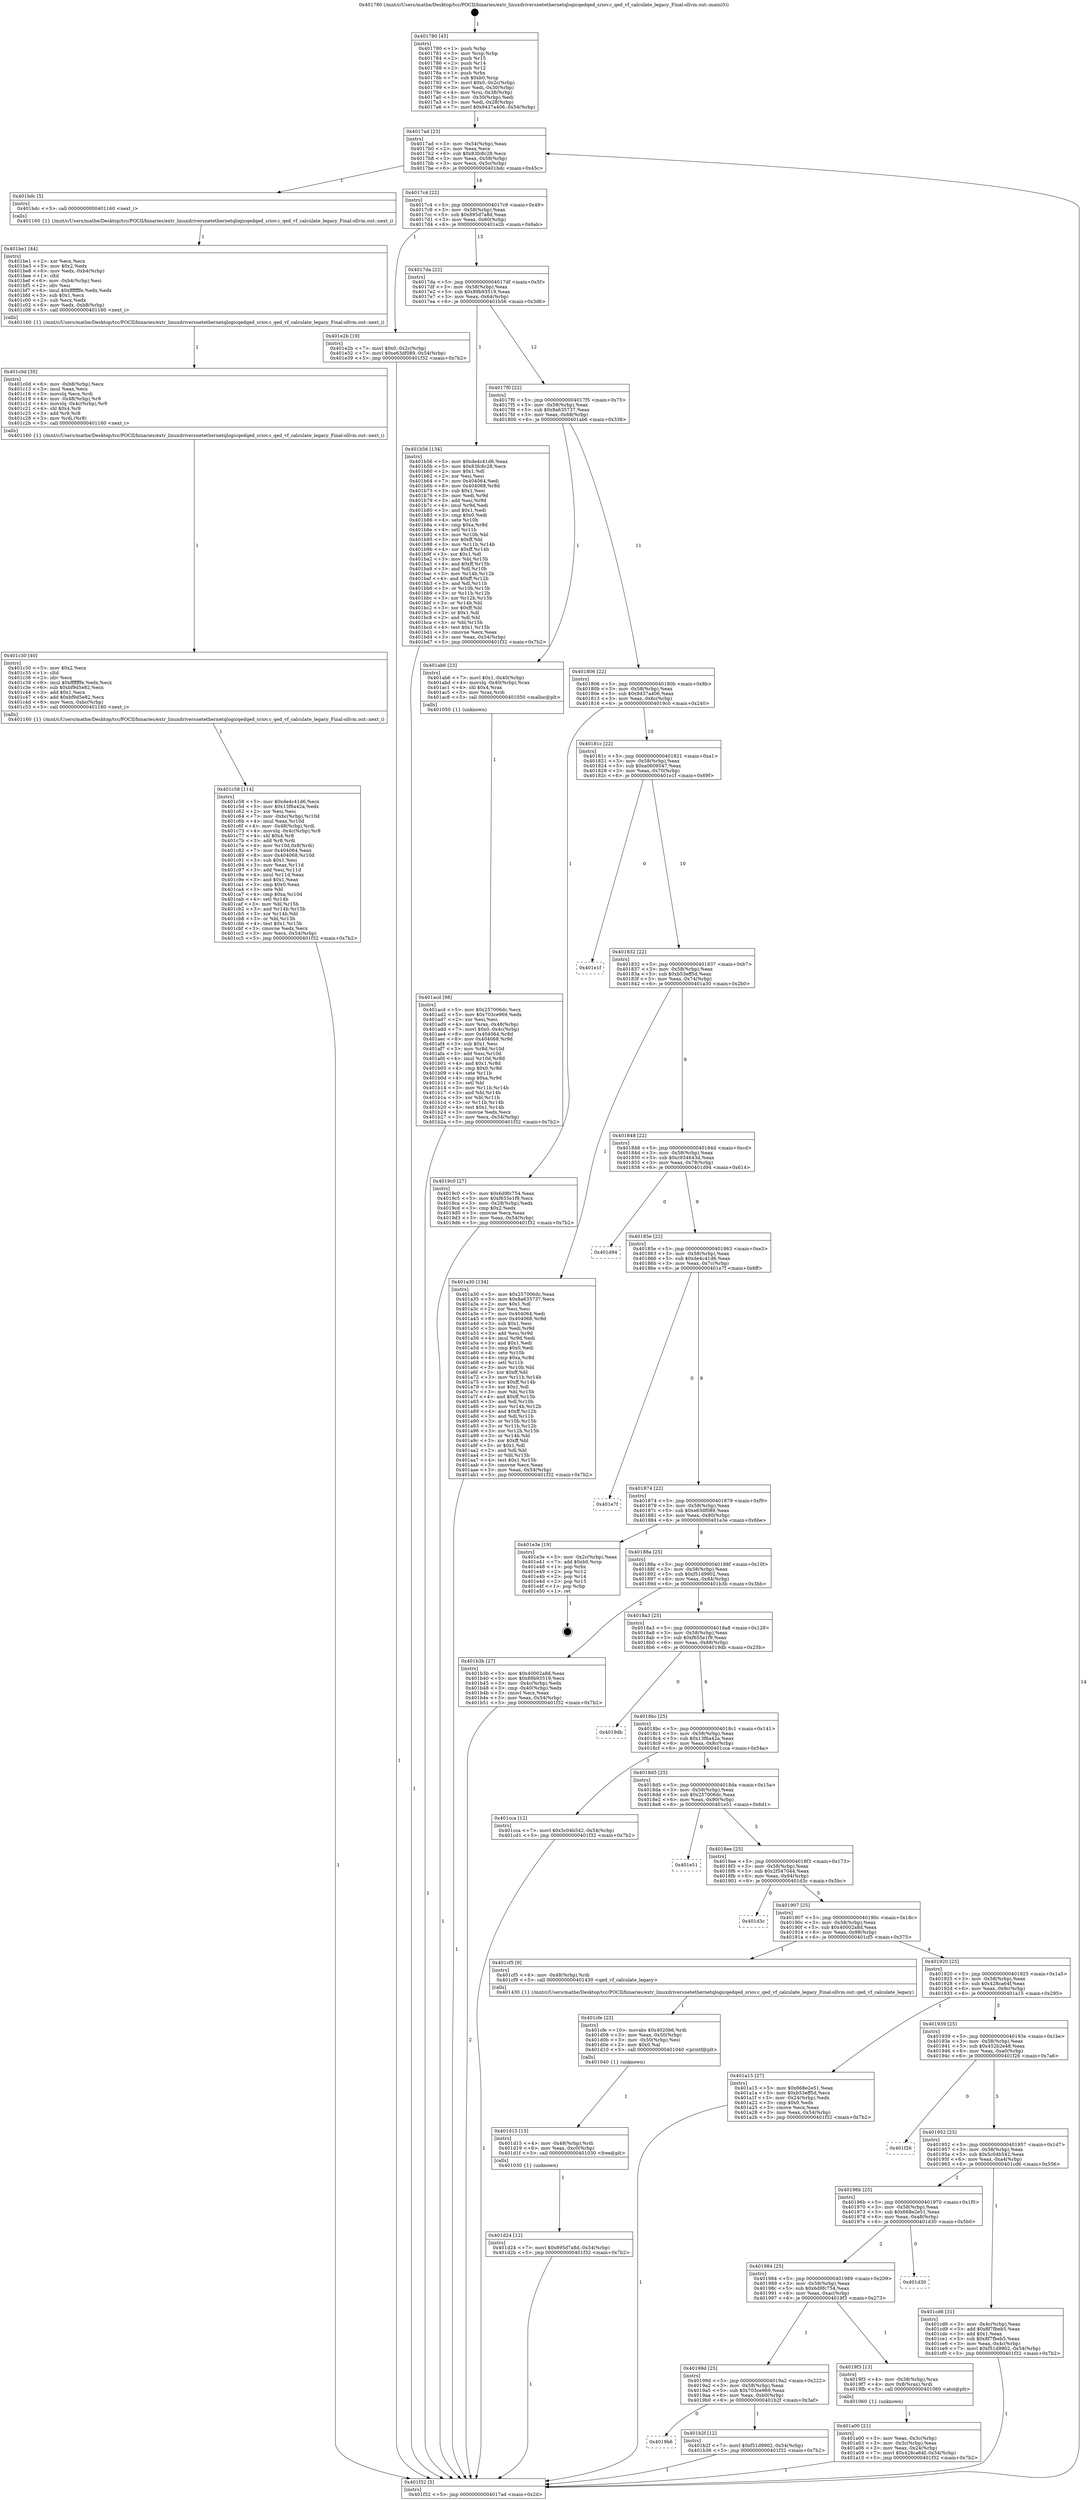 digraph "0x401780" {
  label = "0x401780 (/mnt/c/Users/mathe/Desktop/tcc/POCII/binaries/extr_linuxdriversnetethernetqlogicqedqed_sriov.c_qed_vf_calculate_legacy_Final-ollvm.out::main(0))"
  labelloc = "t"
  node[shape=record]

  Entry [label="",width=0.3,height=0.3,shape=circle,fillcolor=black,style=filled]
  "0x4017ad" [label="{
     0x4017ad [23]\l
     | [instrs]\l
     &nbsp;&nbsp;0x4017ad \<+3\>: mov -0x54(%rbp),%eax\l
     &nbsp;&nbsp;0x4017b0 \<+2\>: mov %eax,%ecx\l
     &nbsp;&nbsp;0x4017b2 \<+6\>: sub $0x83fc8c28,%ecx\l
     &nbsp;&nbsp;0x4017b8 \<+3\>: mov %eax,-0x58(%rbp)\l
     &nbsp;&nbsp;0x4017bb \<+3\>: mov %ecx,-0x5c(%rbp)\l
     &nbsp;&nbsp;0x4017be \<+6\>: je 0000000000401bdc \<main+0x45c\>\l
  }"]
  "0x401bdc" [label="{
     0x401bdc [5]\l
     | [instrs]\l
     &nbsp;&nbsp;0x401bdc \<+5\>: call 0000000000401160 \<next_i\>\l
     | [calls]\l
     &nbsp;&nbsp;0x401160 \{1\} (/mnt/c/Users/mathe/Desktop/tcc/POCII/binaries/extr_linuxdriversnetethernetqlogicqedqed_sriov.c_qed_vf_calculate_legacy_Final-ollvm.out::next_i)\l
  }"]
  "0x4017c4" [label="{
     0x4017c4 [22]\l
     | [instrs]\l
     &nbsp;&nbsp;0x4017c4 \<+5\>: jmp 00000000004017c9 \<main+0x49\>\l
     &nbsp;&nbsp;0x4017c9 \<+3\>: mov -0x58(%rbp),%eax\l
     &nbsp;&nbsp;0x4017cc \<+5\>: sub $0x895d7a8d,%eax\l
     &nbsp;&nbsp;0x4017d1 \<+3\>: mov %eax,-0x60(%rbp)\l
     &nbsp;&nbsp;0x4017d4 \<+6\>: je 0000000000401e2b \<main+0x6ab\>\l
  }"]
  Exit [label="",width=0.3,height=0.3,shape=circle,fillcolor=black,style=filled,peripheries=2]
  "0x401e2b" [label="{
     0x401e2b [19]\l
     | [instrs]\l
     &nbsp;&nbsp;0x401e2b \<+7\>: movl $0x0,-0x2c(%rbp)\l
     &nbsp;&nbsp;0x401e32 \<+7\>: movl $0xe63df089,-0x54(%rbp)\l
     &nbsp;&nbsp;0x401e39 \<+5\>: jmp 0000000000401f32 \<main+0x7b2\>\l
  }"]
  "0x4017da" [label="{
     0x4017da [22]\l
     | [instrs]\l
     &nbsp;&nbsp;0x4017da \<+5\>: jmp 00000000004017df \<main+0x5f\>\l
     &nbsp;&nbsp;0x4017df \<+3\>: mov -0x58(%rbp),%eax\l
     &nbsp;&nbsp;0x4017e2 \<+5\>: sub $0x89b93519,%eax\l
     &nbsp;&nbsp;0x4017e7 \<+3\>: mov %eax,-0x64(%rbp)\l
     &nbsp;&nbsp;0x4017ea \<+6\>: je 0000000000401b56 \<main+0x3d6\>\l
  }"]
  "0x401d24" [label="{
     0x401d24 [12]\l
     | [instrs]\l
     &nbsp;&nbsp;0x401d24 \<+7\>: movl $0x895d7a8d,-0x54(%rbp)\l
     &nbsp;&nbsp;0x401d2b \<+5\>: jmp 0000000000401f32 \<main+0x7b2\>\l
  }"]
  "0x401b56" [label="{
     0x401b56 [134]\l
     | [instrs]\l
     &nbsp;&nbsp;0x401b56 \<+5\>: mov $0xde4c41d6,%eax\l
     &nbsp;&nbsp;0x401b5b \<+5\>: mov $0x83fc8c28,%ecx\l
     &nbsp;&nbsp;0x401b60 \<+2\>: mov $0x1,%dl\l
     &nbsp;&nbsp;0x401b62 \<+2\>: xor %esi,%esi\l
     &nbsp;&nbsp;0x401b64 \<+7\>: mov 0x404064,%edi\l
     &nbsp;&nbsp;0x401b6b \<+8\>: mov 0x404068,%r8d\l
     &nbsp;&nbsp;0x401b73 \<+3\>: sub $0x1,%esi\l
     &nbsp;&nbsp;0x401b76 \<+3\>: mov %edi,%r9d\l
     &nbsp;&nbsp;0x401b79 \<+3\>: add %esi,%r9d\l
     &nbsp;&nbsp;0x401b7c \<+4\>: imul %r9d,%edi\l
     &nbsp;&nbsp;0x401b80 \<+3\>: and $0x1,%edi\l
     &nbsp;&nbsp;0x401b83 \<+3\>: cmp $0x0,%edi\l
     &nbsp;&nbsp;0x401b86 \<+4\>: sete %r10b\l
     &nbsp;&nbsp;0x401b8a \<+4\>: cmp $0xa,%r8d\l
     &nbsp;&nbsp;0x401b8e \<+4\>: setl %r11b\l
     &nbsp;&nbsp;0x401b92 \<+3\>: mov %r10b,%bl\l
     &nbsp;&nbsp;0x401b95 \<+3\>: xor $0xff,%bl\l
     &nbsp;&nbsp;0x401b98 \<+3\>: mov %r11b,%r14b\l
     &nbsp;&nbsp;0x401b9b \<+4\>: xor $0xff,%r14b\l
     &nbsp;&nbsp;0x401b9f \<+3\>: xor $0x1,%dl\l
     &nbsp;&nbsp;0x401ba2 \<+3\>: mov %bl,%r15b\l
     &nbsp;&nbsp;0x401ba5 \<+4\>: and $0xff,%r15b\l
     &nbsp;&nbsp;0x401ba9 \<+3\>: and %dl,%r10b\l
     &nbsp;&nbsp;0x401bac \<+3\>: mov %r14b,%r12b\l
     &nbsp;&nbsp;0x401baf \<+4\>: and $0xff,%r12b\l
     &nbsp;&nbsp;0x401bb3 \<+3\>: and %dl,%r11b\l
     &nbsp;&nbsp;0x401bb6 \<+3\>: or %r10b,%r15b\l
     &nbsp;&nbsp;0x401bb9 \<+3\>: or %r11b,%r12b\l
     &nbsp;&nbsp;0x401bbc \<+3\>: xor %r12b,%r15b\l
     &nbsp;&nbsp;0x401bbf \<+3\>: or %r14b,%bl\l
     &nbsp;&nbsp;0x401bc2 \<+3\>: xor $0xff,%bl\l
     &nbsp;&nbsp;0x401bc5 \<+3\>: or $0x1,%dl\l
     &nbsp;&nbsp;0x401bc8 \<+2\>: and %dl,%bl\l
     &nbsp;&nbsp;0x401bca \<+3\>: or %bl,%r15b\l
     &nbsp;&nbsp;0x401bcd \<+4\>: test $0x1,%r15b\l
     &nbsp;&nbsp;0x401bd1 \<+3\>: cmovne %ecx,%eax\l
     &nbsp;&nbsp;0x401bd4 \<+3\>: mov %eax,-0x54(%rbp)\l
     &nbsp;&nbsp;0x401bd7 \<+5\>: jmp 0000000000401f32 \<main+0x7b2\>\l
  }"]
  "0x4017f0" [label="{
     0x4017f0 [22]\l
     | [instrs]\l
     &nbsp;&nbsp;0x4017f0 \<+5\>: jmp 00000000004017f5 \<main+0x75\>\l
     &nbsp;&nbsp;0x4017f5 \<+3\>: mov -0x58(%rbp),%eax\l
     &nbsp;&nbsp;0x4017f8 \<+5\>: sub $0x8a635737,%eax\l
     &nbsp;&nbsp;0x4017fd \<+3\>: mov %eax,-0x68(%rbp)\l
     &nbsp;&nbsp;0x401800 \<+6\>: je 0000000000401ab6 \<main+0x336\>\l
  }"]
  "0x401d15" [label="{
     0x401d15 [15]\l
     | [instrs]\l
     &nbsp;&nbsp;0x401d15 \<+4\>: mov -0x48(%rbp),%rdi\l
     &nbsp;&nbsp;0x401d19 \<+6\>: mov %eax,-0xc0(%rbp)\l
     &nbsp;&nbsp;0x401d1f \<+5\>: call 0000000000401030 \<free@plt\>\l
     | [calls]\l
     &nbsp;&nbsp;0x401030 \{1\} (unknown)\l
  }"]
  "0x401ab6" [label="{
     0x401ab6 [23]\l
     | [instrs]\l
     &nbsp;&nbsp;0x401ab6 \<+7\>: movl $0x1,-0x40(%rbp)\l
     &nbsp;&nbsp;0x401abd \<+4\>: movslq -0x40(%rbp),%rax\l
     &nbsp;&nbsp;0x401ac1 \<+4\>: shl $0x4,%rax\l
     &nbsp;&nbsp;0x401ac5 \<+3\>: mov %rax,%rdi\l
     &nbsp;&nbsp;0x401ac8 \<+5\>: call 0000000000401050 \<malloc@plt\>\l
     | [calls]\l
     &nbsp;&nbsp;0x401050 \{1\} (unknown)\l
  }"]
  "0x401806" [label="{
     0x401806 [22]\l
     | [instrs]\l
     &nbsp;&nbsp;0x401806 \<+5\>: jmp 000000000040180b \<main+0x8b\>\l
     &nbsp;&nbsp;0x40180b \<+3\>: mov -0x58(%rbp),%eax\l
     &nbsp;&nbsp;0x40180e \<+5\>: sub $0x9437a406,%eax\l
     &nbsp;&nbsp;0x401813 \<+3\>: mov %eax,-0x6c(%rbp)\l
     &nbsp;&nbsp;0x401816 \<+6\>: je 00000000004019c0 \<main+0x240\>\l
  }"]
  "0x401cfe" [label="{
     0x401cfe [23]\l
     | [instrs]\l
     &nbsp;&nbsp;0x401cfe \<+10\>: movabs $0x4020b6,%rdi\l
     &nbsp;&nbsp;0x401d08 \<+3\>: mov %eax,-0x50(%rbp)\l
     &nbsp;&nbsp;0x401d0b \<+3\>: mov -0x50(%rbp),%esi\l
     &nbsp;&nbsp;0x401d0e \<+2\>: mov $0x0,%al\l
     &nbsp;&nbsp;0x401d10 \<+5\>: call 0000000000401040 \<printf@plt\>\l
     | [calls]\l
     &nbsp;&nbsp;0x401040 \{1\} (unknown)\l
  }"]
  "0x4019c0" [label="{
     0x4019c0 [27]\l
     | [instrs]\l
     &nbsp;&nbsp;0x4019c0 \<+5\>: mov $0x6d9fc754,%eax\l
     &nbsp;&nbsp;0x4019c5 \<+5\>: mov $0xf655e1f9,%ecx\l
     &nbsp;&nbsp;0x4019ca \<+3\>: mov -0x28(%rbp),%edx\l
     &nbsp;&nbsp;0x4019cd \<+3\>: cmp $0x2,%edx\l
     &nbsp;&nbsp;0x4019d0 \<+3\>: cmovne %ecx,%eax\l
     &nbsp;&nbsp;0x4019d3 \<+3\>: mov %eax,-0x54(%rbp)\l
     &nbsp;&nbsp;0x4019d6 \<+5\>: jmp 0000000000401f32 \<main+0x7b2\>\l
  }"]
  "0x40181c" [label="{
     0x40181c [22]\l
     | [instrs]\l
     &nbsp;&nbsp;0x40181c \<+5\>: jmp 0000000000401821 \<main+0xa1\>\l
     &nbsp;&nbsp;0x401821 \<+3\>: mov -0x58(%rbp),%eax\l
     &nbsp;&nbsp;0x401824 \<+5\>: sub $0xa0609547,%eax\l
     &nbsp;&nbsp;0x401829 \<+3\>: mov %eax,-0x70(%rbp)\l
     &nbsp;&nbsp;0x40182c \<+6\>: je 0000000000401e1f \<main+0x69f\>\l
  }"]
  "0x401f32" [label="{
     0x401f32 [5]\l
     | [instrs]\l
     &nbsp;&nbsp;0x401f32 \<+5\>: jmp 00000000004017ad \<main+0x2d\>\l
  }"]
  "0x401780" [label="{
     0x401780 [45]\l
     | [instrs]\l
     &nbsp;&nbsp;0x401780 \<+1\>: push %rbp\l
     &nbsp;&nbsp;0x401781 \<+3\>: mov %rsp,%rbp\l
     &nbsp;&nbsp;0x401784 \<+2\>: push %r15\l
     &nbsp;&nbsp;0x401786 \<+2\>: push %r14\l
     &nbsp;&nbsp;0x401788 \<+2\>: push %r12\l
     &nbsp;&nbsp;0x40178a \<+1\>: push %rbx\l
     &nbsp;&nbsp;0x40178b \<+7\>: sub $0xb0,%rsp\l
     &nbsp;&nbsp;0x401792 \<+7\>: movl $0x0,-0x2c(%rbp)\l
     &nbsp;&nbsp;0x401799 \<+3\>: mov %edi,-0x30(%rbp)\l
     &nbsp;&nbsp;0x40179c \<+4\>: mov %rsi,-0x38(%rbp)\l
     &nbsp;&nbsp;0x4017a0 \<+3\>: mov -0x30(%rbp),%edi\l
     &nbsp;&nbsp;0x4017a3 \<+3\>: mov %edi,-0x28(%rbp)\l
     &nbsp;&nbsp;0x4017a6 \<+7\>: movl $0x9437a406,-0x54(%rbp)\l
  }"]
  "0x401c58" [label="{
     0x401c58 [114]\l
     | [instrs]\l
     &nbsp;&nbsp;0x401c58 \<+5\>: mov $0xde4c41d6,%ecx\l
     &nbsp;&nbsp;0x401c5d \<+5\>: mov $0x13f6a42a,%edx\l
     &nbsp;&nbsp;0x401c62 \<+2\>: xor %esi,%esi\l
     &nbsp;&nbsp;0x401c64 \<+7\>: mov -0xbc(%rbp),%r10d\l
     &nbsp;&nbsp;0x401c6b \<+4\>: imul %eax,%r10d\l
     &nbsp;&nbsp;0x401c6f \<+4\>: mov -0x48(%rbp),%rdi\l
     &nbsp;&nbsp;0x401c73 \<+4\>: movslq -0x4c(%rbp),%r8\l
     &nbsp;&nbsp;0x401c77 \<+4\>: shl $0x4,%r8\l
     &nbsp;&nbsp;0x401c7b \<+3\>: add %r8,%rdi\l
     &nbsp;&nbsp;0x401c7e \<+4\>: mov %r10d,0x8(%rdi)\l
     &nbsp;&nbsp;0x401c82 \<+7\>: mov 0x404064,%eax\l
     &nbsp;&nbsp;0x401c89 \<+8\>: mov 0x404068,%r10d\l
     &nbsp;&nbsp;0x401c91 \<+3\>: sub $0x1,%esi\l
     &nbsp;&nbsp;0x401c94 \<+3\>: mov %eax,%r11d\l
     &nbsp;&nbsp;0x401c97 \<+3\>: add %esi,%r11d\l
     &nbsp;&nbsp;0x401c9a \<+4\>: imul %r11d,%eax\l
     &nbsp;&nbsp;0x401c9e \<+3\>: and $0x1,%eax\l
     &nbsp;&nbsp;0x401ca1 \<+3\>: cmp $0x0,%eax\l
     &nbsp;&nbsp;0x401ca4 \<+3\>: sete %bl\l
     &nbsp;&nbsp;0x401ca7 \<+4\>: cmp $0xa,%r10d\l
     &nbsp;&nbsp;0x401cab \<+4\>: setl %r14b\l
     &nbsp;&nbsp;0x401caf \<+3\>: mov %bl,%r15b\l
     &nbsp;&nbsp;0x401cb2 \<+3\>: and %r14b,%r15b\l
     &nbsp;&nbsp;0x401cb5 \<+3\>: xor %r14b,%bl\l
     &nbsp;&nbsp;0x401cb8 \<+3\>: or %bl,%r15b\l
     &nbsp;&nbsp;0x401cbb \<+4\>: test $0x1,%r15b\l
     &nbsp;&nbsp;0x401cbf \<+3\>: cmovne %edx,%ecx\l
     &nbsp;&nbsp;0x401cc2 \<+3\>: mov %ecx,-0x54(%rbp)\l
     &nbsp;&nbsp;0x401cc5 \<+5\>: jmp 0000000000401f32 \<main+0x7b2\>\l
  }"]
  "0x401e1f" [label="{
     0x401e1f\l
  }", style=dashed]
  "0x401832" [label="{
     0x401832 [22]\l
     | [instrs]\l
     &nbsp;&nbsp;0x401832 \<+5\>: jmp 0000000000401837 \<main+0xb7\>\l
     &nbsp;&nbsp;0x401837 \<+3\>: mov -0x58(%rbp),%eax\l
     &nbsp;&nbsp;0x40183a \<+5\>: sub $0xb53eff5d,%eax\l
     &nbsp;&nbsp;0x40183f \<+3\>: mov %eax,-0x74(%rbp)\l
     &nbsp;&nbsp;0x401842 \<+6\>: je 0000000000401a30 \<main+0x2b0\>\l
  }"]
  "0x401c30" [label="{
     0x401c30 [40]\l
     | [instrs]\l
     &nbsp;&nbsp;0x401c30 \<+5\>: mov $0x2,%ecx\l
     &nbsp;&nbsp;0x401c35 \<+1\>: cltd\l
     &nbsp;&nbsp;0x401c36 \<+2\>: idiv %ecx\l
     &nbsp;&nbsp;0x401c38 \<+6\>: imul $0xfffffffe,%edx,%ecx\l
     &nbsp;&nbsp;0x401c3e \<+6\>: sub $0xbf9d5e82,%ecx\l
     &nbsp;&nbsp;0x401c44 \<+3\>: add $0x1,%ecx\l
     &nbsp;&nbsp;0x401c47 \<+6\>: add $0xbf9d5e82,%ecx\l
     &nbsp;&nbsp;0x401c4d \<+6\>: mov %ecx,-0xbc(%rbp)\l
     &nbsp;&nbsp;0x401c53 \<+5\>: call 0000000000401160 \<next_i\>\l
     | [calls]\l
     &nbsp;&nbsp;0x401160 \{1\} (/mnt/c/Users/mathe/Desktop/tcc/POCII/binaries/extr_linuxdriversnetethernetqlogicqedqed_sriov.c_qed_vf_calculate_legacy_Final-ollvm.out::next_i)\l
  }"]
  "0x401a30" [label="{
     0x401a30 [134]\l
     | [instrs]\l
     &nbsp;&nbsp;0x401a30 \<+5\>: mov $0x257006dc,%eax\l
     &nbsp;&nbsp;0x401a35 \<+5\>: mov $0x8a635737,%ecx\l
     &nbsp;&nbsp;0x401a3a \<+2\>: mov $0x1,%dl\l
     &nbsp;&nbsp;0x401a3c \<+2\>: xor %esi,%esi\l
     &nbsp;&nbsp;0x401a3e \<+7\>: mov 0x404064,%edi\l
     &nbsp;&nbsp;0x401a45 \<+8\>: mov 0x404068,%r8d\l
     &nbsp;&nbsp;0x401a4d \<+3\>: sub $0x1,%esi\l
     &nbsp;&nbsp;0x401a50 \<+3\>: mov %edi,%r9d\l
     &nbsp;&nbsp;0x401a53 \<+3\>: add %esi,%r9d\l
     &nbsp;&nbsp;0x401a56 \<+4\>: imul %r9d,%edi\l
     &nbsp;&nbsp;0x401a5a \<+3\>: and $0x1,%edi\l
     &nbsp;&nbsp;0x401a5d \<+3\>: cmp $0x0,%edi\l
     &nbsp;&nbsp;0x401a60 \<+4\>: sete %r10b\l
     &nbsp;&nbsp;0x401a64 \<+4\>: cmp $0xa,%r8d\l
     &nbsp;&nbsp;0x401a68 \<+4\>: setl %r11b\l
     &nbsp;&nbsp;0x401a6c \<+3\>: mov %r10b,%bl\l
     &nbsp;&nbsp;0x401a6f \<+3\>: xor $0xff,%bl\l
     &nbsp;&nbsp;0x401a72 \<+3\>: mov %r11b,%r14b\l
     &nbsp;&nbsp;0x401a75 \<+4\>: xor $0xff,%r14b\l
     &nbsp;&nbsp;0x401a79 \<+3\>: xor $0x1,%dl\l
     &nbsp;&nbsp;0x401a7c \<+3\>: mov %bl,%r15b\l
     &nbsp;&nbsp;0x401a7f \<+4\>: and $0xff,%r15b\l
     &nbsp;&nbsp;0x401a83 \<+3\>: and %dl,%r10b\l
     &nbsp;&nbsp;0x401a86 \<+3\>: mov %r14b,%r12b\l
     &nbsp;&nbsp;0x401a89 \<+4\>: and $0xff,%r12b\l
     &nbsp;&nbsp;0x401a8d \<+3\>: and %dl,%r11b\l
     &nbsp;&nbsp;0x401a90 \<+3\>: or %r10b,%r15b\l
     &nbsp;&nbsp;0x401a93 \<+3\>: or %r11b,%r12b\l
     &nbsp;&nbsp;0x401a96 \<+3\>: xor %r12b,%r15b\l
     &nbsp;&nbsp;0x401a99 \<+3\>: or %r14b,%bl\l
     &nbsp;&nbsp;0x401a9c \<+3\>: xor $0xff,%bl\l
     &nbsp;&nbsp;0x401a9f \<+3\>: or $0x1,%dl\l
     &nbsp;&nbsp;0x401aa2 \<+2\>: and %dl,%bl\l
     &nbsp;&nbsp;0x401aa4 \<+3\>: or %bl,%r15b\l
     &nbsp;&nbsp;0x401aa7 \<+4\>: test $0x1,%r15b\l
     &nbsp;&nbsp;0x401aab \<+3\>: cmovne %ecx,%eax\l
     &nbsp;&nbsp;0x401aae \<+3\>: mov %eax,-0x54(%rbp)\l
     &nbsp;&nbsp;0x401ab1 \<+5\>: jmp 0000000000401f32 \<main+0x7b2\>\l
  }"]
  "0x401848" [label="{
     0x401848 [22]\l
     | [instrs]\l
     &nbsp;&nbsp;0x401848 \<+5\>: jmp 000000000040184d \<main+0xcd\>\l
     &nbsp;&nbsp;0x40184d \<+3\>: mov -0x58(%rbp),%eax\l
     &nbsp;&nbsp;0x401850 \<+5\>: sub $0xc934643d,%eax\l
     &nbsp;&nbsp;0x401855 \<+3\>: mov %eax,-0x78(%rbp)\l
     &nbsp;&nbsp;0x401858 \<+6\>: je 0000000000401d94 \<main+0x614\>\l
  }"]
  "0x401c0d" [label="{
     0x401c0d [35]\l
     | [instrs]\l
     &nbsp;&nbsp;0x401c0d \<+6\>: mov -0xb8(%rbp),%ecx\l
     &nbsp;&nbsp;0x401c13 \<+3\>: imul %eax,%ecx\l
     &nbsp;&nbsp;0x401c16 \<+3\>: movslq %ecx,%rdi\l
     &nbsp;&nbsp;0x401c19 \<+4\>: mov -0x48(%rbp),%r8\l
     &nbsp;&nbsp;0x401c1d \<+4\>: movslq -0x4c(%rbp),%r9\l
     &nbsp;&nbsp;0x401c21 \<+4\>: shl $0x4,%r9\l
     &nbsp;&nbsp;0x401c25 \<+3\>: add %r9,%r8\l
     &nbsp;&nbsp;0x401c28 \<+3\>: mov %rdi,(%r8)\l
     &nbsp;&nbsp;0x401c2b \<+5\>: call 0000000000401160 \<next_i\>\l
     | [calls]\l
     &nbsp;&nbsp;0x401160 \{1\} (/mnt/c/Users/mathe/Desktop/tcc/POCII/binaries/extr_linuxdriversnetethernetqlogicqedqed_sriov.c_qed_vf_calculate_legacy_Final-ollvm.out::next_i)\l
  }"]
  "0x401d94" [label="{
     0x401d94\l
  }", style=dashed]
  "0x40185e" [label="{
     0x40185e [22]\l
     | [instrs]\l
     &nbsp;&nbsp;0x40185e \<+5\>: jmp 0000000000401863 \<main+0xe3\>\l
     &nbsp;&nbsp;0x401863 \<+3\>: mov -0x58(%rbp),%eax\l
     &nbsp;&nbsp;0x401866 \<+5\>: sub $0xde4c41d6,%eax\l
     &nbsp;&nbsp;0x40186b \<+3\>: mov %eax,-0x7c(%rbp)\l
     &nbsp;&nbsp;0x40186e \<+6\>: je 0000000000401e7f \<main+0x6ff\>\l
  }"]
  "0x401be1" [label="{
     0x401be1 [44]\l
     | [instrs]\l
     &nbsp;&nbsp;0x401be1 \<+2\>: xor %ecx,%ecx\l
     &nbsp;&nbsp;0x401be3 \<+5\>: mov $0x2,%edx\l
     &nbsp;&nbsp;0x401be8 \<+6\>: mov %edx,-0xb4(%rbp)\l
     &nbsp;&nbsp;0x401bee \<+1\>: cltd\l
     &nbsp;&nbsp;0x401bef \<+6\>: mov -0xb4(%rbp),%esi\l
     &nbsp;&nbsp;0x401bf5 \<+2\>: idiv %esi\l
     &nbsp;&nbsp;0x401bf7 \<+6\>: imul $0xfffffffe,%edx,%edx\l
     &nbsp;&nbsp;0x401bfd \<+3\>: sub $0x1,%ecx\l
     &nbsp;&nbsp;0x401c00 \<+2\>: sub %ecx,%edx\l
     &nbsp;&nbsp;0x401c02 \<+6\>: mov %edx,-0xb8(%rbp)\l
     &nbsp;&nbsp;0x401c08 \<+5\>: call 0000000000401160 \<next_i\>\l
     | [calls]\l
     &nbsp;&nbsp;0x401160 \{1\} (/mnt/c/Users/mathe/Desktop/tcc/POCII/binaries/extr_linuxdriversnetethernetqlogicqedqed_sriov.c_qed_vf_calculate_legacy_Final-ollvm.out::next_i)\l
  }"]
  "0x401e7f" [label="{
     0x401e7f\l
  }", style=dashed]
  "0x401874" [label="{
     0x401874 [22]\l
     | [instrs]\l
     &nbsp;&nbsp;0x401874 \<+5\>: jmp 0000000000401879 \<main+0xf9\>\l
     &nbsp;&nbsp;0x401879 \<+3\>: mov -0x58(%rbp),%eax\l
     &nbsp;&nbsp;0x40187c \<+5\>: sub $0xe63df089,%eax\l
     &nbsp;&nbsp;0x401881 \<+3\>: mov %eax,-0x80(%rbp)\l
     &nbsp;&nbsp;0x401884 \<+6\>: je 0000000000401e3e \<main+0x6be\>\l
  }"]
  "0x4019b6" [label="{
     0x4019b6\l
  }", style=dashed]
  "0x401e3e" [label="{
     0x401e3e [19]\l
     | [instrs]\l
     &nbsp;&nbsp;0x401e3e \<+3\>: mov -0x2c(%rbp),%eax\l
     &nbsp;&nbsp;0x401e41 \<+7\>: add $0xb0,%rsp\l
     &nbsp;&nbsp;0x401e48 \<+1\>: pop %rbx\l
     &nbsp;&nbsp;0x401e49 \<+2\>: pop %r12\l
     &nbsp;&nbsp;0x401e4b \<+2\>: pop %r14\l
     &nbsp;&nbsp;0x401e4d \<+2\>: pop %r15\l
     &nbsp;&nbsp;0x401e4f \<+1\>: pop %rbp\l
     &nbsp;&nbsp;0x401e50 \<+1\>: ret\l
  }"]
  "0x40188a" [label="{
     0x40188a [25]\l
     | [instrs]\l
     &nbsp;&nbsp;0x40188a \<+5\>: jmp 000000000040188f \<main+0x10f\>\l
     &nbsp;&nbsp;0x40188f \<+3\>: mov -0x58(%rbp),%eax\l
     &nbsp;&nbsp;0x401892 \<+5\>: sub $0xf51d9902,%eax\l
     &nbsp;&nbsp;0x401897 \<+6\>: mov %eax,-0x84(%rbp)\l
     &nbsp;&nbsp;0x40189d \<+6\>: je 0000000000401b3b \<main+0x3bb\>\l
  }"]
  "0x401b2f" [label="{
     0x401b2f [12]\l
     | [instrs]\l
     &nbsp;&nbsp;0x401b2f \<+7\>: movl $0xf51d9902,-0x54(%rbp)\l
     &nbsp;&nbsp;0x401b36 \<+5\>: jmp 0000000000401f32 \<main+0x7b2\>\l
  }"]
  "0x401b3b" [label="{
     0x401b3b [27]\l
     | [instrs]\l
     &nbsp;&nbsp;0x401b3b \<+5\>: mov $0x40002a8d,%eax\l
     &nbsp;&nbsp;0x401b40 \<+5\>: mov $0x89b93519,%ecx\l
     &nbsp;&nbsp;0x401b45 \<+3\>: mov -0x4c(%rbp),%edx\l
     &nbsp;&nbsp;0x401b48 \<+3\>: cmp -0x40(%rbp),%edx\l
     &nbsp;&nbsp;0x401b4b \<+3\>: cmovl %ecx,%eax\l
     &nbsp;&nbsp;0x401b4e \<+3\>: mov %eax,-0x54(%rbp)\l
     &nbsp;&nbsp;0x401b51 \<+5\>: jmp 0000000000401f32 \<main+0x7b2\>\l
  }"]
  "0x4018a3" [label="{
     0x4018a3 [25]\l
     | [instrs]\l
     &nbsp;&nbsp;0x4018a3 \<+5\>: jmp 00000000004018a8 \<main+0x128\>\l
     &nbsp;&nbsp;0x4018a8 \<+3\>: mov -0x58(%rbp),%eax\l
     &nbsp;&nbsp;0x4018ab \<+5\>: sub $0xf655e1f9,%eax\l
     &nbsp;&nbsp;0x4018b0 \<+6\>: mov %eax,-0x88(%rbp)\l
     &nbsp;&nbsp;0x4018b6 \<+6\>: je 00000000004019db \<main+0x25b\>\l
  }"]
  "0x401acd" [label="{
     0x401acd [98]\l
     | [instrs]\l
     &nbsp;&nbsp;0x401acd \<+5\>: mov $0x257006dc,%ecx\l
     &nbsp;&nbsp;0x401ad2 \<+5\>: mov $0x703ce969,%edx\l
     &nbsp;&nbsp;0x401ad7 \<+2\>: xor %esi,%esi\l
     &nbsp;&nbsp;0x401ad9 \<+4\>: mov %rax,-0x48(%rbp)\l
     &nbsp;&nbsp;0x401add \<+7\>: movl $0x0,-0x4c(%rbp)\l
     &nbsp;&nbsp;0x401ae4 \<+8\>: mov 0x404064,%r8d\l
     &nbsp;&nbsp;0x401aec \<+8\>: mov 0x404068,%r9d\l
     &nbsp;&nbsp;0x401af4 \<+3\>: sub $0x1,%esi\l
     &nbsp;&nbsp;0x401af7 \<+3\>: mov %r8d,%r10d\l
     &nbsp;&nbsp;0x401afa \<+3\>: add %esi,%r10d\l
     &nbsp;&nbsp;0x401afd \<+4\>: imul %r10d,%r8d\l
     &nbsp;&nbsp;0x401b01 \<+4\>: and $0x1,%r8d\l
     &nbsp;&nbsp;0x401b05 \<+4\>: cmp $0x0,%r8d\l
     &nbsp;&nbsp;0x401b09 \<+4\>: sete %r11b\l
     &nbsp;&nbsp;0x401b0d \<+4\>: cmp $0xa,%r9d\l
     &nbsp;&nbsp;0x401b11 \<+3\>: setl %bl\l
     &nbsp;&nbsp;0x401b14 \<+3\>: mov %r11b,%r14b\l
     &nbsp;&nbsp;0x401b17 \<+3\>: and %bl,%r14b\l
     &nbsp;&nbsp;0x401b1a \<+3\>: xor %bl,%r11b\l
     &nbsp;&nbsp;0x401b1d \<+3\>: or %r11b,%r14b\l
     &nbsp;&nbsp;0x401b20 \<+4\>: test $0x1,%r14b\l
     &nbsp;&nbsp;0x401b24 \<+3\>: cmovne %edx,%ecx\l
     &nbsp;&nbsp;0x401b27 \<+3\>: mov %ecx,-0x54(%rbp)\l
     &nbsp;&nbsp;0x401b2a \<+5\>: jmp 0000000000401f32 \<main+0x7b2\>\l
  }"]
  "0x4019db" [label="{
     0x4019db\l
  }", style=dashed]
  "0x4018bc" [label="{
     0x4018bc [25]\l
     | [instrs]\l
     &nbsp;&nbsp;0x4018bc \<+5\>: jmp 00000000004018c1 \<main+0x141\>\l
     &nbsp;&nbsp;0x4018c1 \<+3\>: mov -0x58(%rbp),%eax\l
     &nbsp;&nbsp;0x4018c4 \<+5\>: sub $0x13f6a42a,%eax\l
     &nbsp;&nbsp;0x4018c9 \<+6\>: mov %eax,-0x8c(%rbp)\l
     &nbsp;&nbsp;0x4018cf \<+6\>: je 0000000000401cca \<main+0x54a\>\l
  }"]
  "0x401a00" [label="{
     0x401a00 [21]\l
     | [instrs]\l
     &nbsp;&nbsp;0x401a00 \<+3\>: mov %eax,-0x3c(%rbp)\l
     &nbsp;&nbsp;0x401a03 \<+3\>: mov -0x3c(%rbp),%eax\l
     &nbsp;&nbsp;0x401a06 \<+3\>: mov %eax,-0x24(%rbp)\l
     &nbsp;&nbsp;0x401a09 \<+7\>: movl $0x428ca64f,-0x54(%rbp)\l
     &nbsp;&nbsp;0x401a10 \<+5\>: jmp 0000000000401f32 \<main+0x7b2\>\l
  }"]
  "0x401cca" [label="{
     0x401cca [12]\l
     | [instrs]\l
     &nbsp;&nbsp;0x401cca \<+7\>: movl $0x5c04b542,-0x54(%rbp)\l
     &nbsp;&nbsp;0x401cd1 \<+5\>: jmp 0000000000401f32 \<main+0x7b2\>\l
  }"]
  "0x4018d5" [label="{
     0x4018d5 [25]\l
     | [instrs]\l
     &nbsp;&nbsp;0x4018d5 \<+5\>: jmp 00000000004018da \<main+0x15a\>\l
     &nbsp;&nbsp;0x4018da \<+3\>: mov -0x58(%rbp),%eax\l
     &nbsp;&nbsp;0x4018dd \<+5\>: sub $0x257006dc,%eax\l
     &nbsp;&nbsp;0x4018e2 \<+6\>: mov %eax,-0x90(%rbp)\l
     &nbsp;&nbsp;0x4018e8 \<+6\>: je 0000000000401e51 \<main+0x6d1\>\l
  }"]
  "0x40199d" [label="{
     0x40199d [25]\l
     | [instrs]\l
     &nbsp;&nbsp;0x40199d \<+5\>: jmp 00000000004019a2 \<main+0x222\>\l
     &nbsp;&nbsp;0x4019a2 \<+3\>: mov -0x58(%rbp),%eax\l
     &nbsp;&nbsp;0x4019a5 \<+5\>: sub $0x703ce969,%eax\l
     &nbsp;&nbsp;0x4019aa \<+6\>: mov %eax,-0xb0(%rbp)\l
     &nbsp;&nbsp;0x4019b0 \<+6\>: je 0000000000401b2f \<main+0x3af\>\l
  }"]
  "0x401e51" [label="{
     0x401e51\l
  }", style=dashed]
  "0x4018ee" [label="{
     0x4018ee [25]\l
     | [instrs]\l
     &nbsp;&nbsp;0x4018ee \<+5\>: jmp 00000000004018f3 \<main+0x173\>\l
     &nbsp;&nbsp;0x4018f3 \<+3\>: mov -0x58(%rbp),%eax\l
     &nbsp;&nbsp;0x4018f6 \<+5\>: sub $0x2f547044,%eax\l
     &nbsp;&nbsp;0x4018fb \<+6\>: mov %eax,-0x94(%rbp)\l
     &nbsp;&nbsp;0x401901 \<+6\>: je 0000000000401d3c \<main+0x5bc\>\l
  }"]
  "0x4019f3" [label="{
     0x4019f3 [13]\l
     | [instrs]\l
     &nbsp;&nbsp;0x4019f3 \<+4\>: mov -0x38(%rbp),%rax\l
     &nbsp;&nbsp;0x4019f7 \<+4\>: mov 0x8(%rax),%rdi\l
     &nbsp;&nbsp;0x4019fb \<+5\>: call 0000000000401060 \<atoi@plt\>\l
     | [calls]\l
     &nbsp;&nbsp;0x401060 \{1\} (unknown)\l
  }"]
  "0x401d3c" [label="{
     0x401d3c\l
  }", style=dashed]
  "0x401907" [label="{
     0x401907 [25]\l
     | [instrs]\l
     &nbsp;&nbsp;0x401907 \<+5\>: jmp 000000000040190c \<main+0x18c\>\l
     &nbsp;&nbsp;0x40190c \<+3\>: mov -0x58(%rbp),%eax\l
     &nbsp;&nbsp;0x40190f \<+5\>: sub $0x40002a8d,%eax\l
     &nbsp;&nbsp;0x401914 \<+6\>: mov %eax,-0x98(%rbp)\l
     &nbsp;&nbsp;0x40191a \<+6\>: je 0000000000401cf5 \<main+0x575\>\l
  }"]
  "0x401984" [label="{
     0x401984 [25]\l
     | [instrs]\l
     &nbsp;&nbsp;0x401984 \<+5\>: jmp 0000000000401989 \<main+0x209\>\l
     &nbsp;&nbsp;0x401989 \<+3\>: mov -0x58(%rbp),%eax\l
     &nbsp;&nbsp;0x40198c \<+5\>: sub $0x6d9fc754,%eax\l
     &nbsp;&nbsp;0x401991 \<+6\>: mov %eax,-0xac(%rbp)\l
     &nbsp;&nbsp;0x401997 \<+6\>: je 00000000004019f3 \<main+0x273\>\l
  }"]
  "0x401cf5" [label="{
     0x401cf5 [9]\l
     | [instrs]\l
     &nbsp;&nbsp;0x401cf5 \<+4\>: mov -0x48(%rbp),%rdi\l
     &nbsp;&nbsp;0x401cf9 \<+5\>: call 0000000000401430 \<qed_vf_calculate_legacy\>\l
     | [calls]\l
     &nbsp;&nbsp;0x401430 \{1\} (/mnt/c/Users/mathe/Desktop/tcc/POCII/binaries/extr_linuxdriversnetethernetqlogicqedqed_sriov.c_qed_vf_calculate_legacy_Final-ollvm.out::qed_vf_calculate_legacy)\l
  }"]
  "0x401920" [label="{
     0x401920 [25]\l
     | [instrs]\l
     &nbsp;&nbsp;0x401920 \<+5\>: jmp 0000000000401925 \<main+0x1a5\>\l
     &nbsp;&nbsp;0x401925 \<+3\>: mov -0x58(%rbp),%eax\l
     &nbsp;&nbsp;0x401928 \<+5\>: sub $0x428ca64f,%eax\l
     &nbsp;&nbsp;0x40192d \<+6\>: mov %eax,-0x9c(%rbp)\l
     &nbsp;&nbsp;0x401933 \<+6\>: je 0000000000401a15 \<main+0x295\>\l
  }"]
  "0x401d30" [label="{
     0x401d30\l
  }", style=dashed]
  "0x401a15" [label="{
     0x401a15 [27]\l
     | [instrs]\l
     &nbsp;&nbsp;0x401a15 \<+5\>: mov $0x668e2e51,%eax\l
     &nbsp;&nbsp;0x401a1a \<+5\>: mov $0xb53eff5d,%ecx\l
     &nbsp;&nbsp;0x401a1f \<+3\>: mov -0x24(%rbp),%edx\l
     &nbsp;&nbsp;0x401a22 \<+3\>: cmp $0x0,%edx\l
     &nbsp;&nbsp;0x401a25 \<+3\>: cmove %ecx,%eax\l
     &nbsp;&nbsp;0x401a28 \<+3\>: mov %eax,-0x54(%rbp)\l
     &nbsp;&nbsp;0x401a2b \<+5\>: jmp 0000000000401f32 \<main+0x7b2\>\l
  }"]
  "0x401939" [label="{
     0x401939 [25]\l
     | [instrs]\l
     &nbsp;&nbsp;0x401939 \<+5\>: jmp 000000000040193e \<main+0x1be\>\l
     &nbsp;&nbsp;0x40193e \<+3\>: mov -0x58(%rbp),%eax\l
     &nbsp;&nbsp;0x401941 \<+5\>: sub $0x452b2e48,%eax\l
     &nbsp;&nbsp;0x401946 \<+6\>: mov %eax,-0xa0(%rbp)\l
     &nbsp;&nbsp;0x40194c \<+6\>: je 0000000000401f26 \<main+0x7a6\>\l
  }"]
  "0x40196b" [label="{
     0x40196b [25]\l
     | [instrs]\l
     &nbsp;&nbsp;0x40196b \<+5\>: jmp 0000000000401970 \<main+0x1f0\>\l
     &nbsp;&nbsp;0x401970 \<+3\>: mov -0x58(%rbp),%eax\l
     &nbsp;&nbsp;0x401973 \<+5\>: sub $0x668e2e51,%eax\l
     &nbsp;&nbsp;0x401978 \<+6\>: mov %eax,-0xa8(%rbp)\l
     &nbsp;&nbsp;0x40197e \<+6\>: je 0000000000401d30 \<main+0x5b0\>\l
  }"]
  "0x401f26" [label="{
     0x401f26\l
  }", style=dashed]
  "0x401952" [label="{
     0x401952 [25]\l
     | [instrs]\l
     &nbsp;&nbsp;0x401952 \<+5\>: jmp 0000000000401957 \<main+0x1d7\>\l
     &nbsp;&nbsp;0x401957 \<+3\>: mov -0x58(%rbp),%eax\l
     &nbsp;&nbsp;0x40195a \<+5\>: sub $0x5c04b542,%eax\l
     &nbsp;&nbsp;0x40195f \<+6\>: mov %eax,-0xa4(%rbp)\l
     &nbsp;&nbsp;0x401965 \<+6\>: je 0000000000401cd6 \<main+0x556\>\l
  }"]
  "0x401cd6" [label="{
     0x401cd6 [31]\l
     | [instrs]\l
     &nbsp;&nbsp;0x401cd6 \<+3\>: mov -0x4c(%rbp),%eax\l
     &nbsp;&nbsp;0x401cd9 \<+5\>: add $0x8f7fbeb5,%eax\l
     &nbsp;&nbsp;0x401cde \<+3\>: add $0x1,%eax\l
     &nbsp;&nbsp;0x401ce1 \<+5\>: sub $0x8f7fbeb5,%eax\l
     &nbsp;&nbsp;0x401ce6 \<+3\>: mov %eax,-0x4c(%rbp)\l
     &nbsp;&nbsp;0x401ce9 \<+7\>: movl $0xf51d9902,-0x54(%rbp)\l
     &nbsp;&nbsp;0x401cf0 \<+5\>: jmp 0000000000401f32 \<main+0x7b2\>\l
  }"]
  Entry -> "0x401780" [label=" 1"]
  "0x4017ad" -> "0x401bdc" [label=" 1"]
  "0x4017ad" -> "0x4017c4" [label=" 14"]
  "0x401e3e" -> Exit [label=" 1"]
  "0x4017c4" -> "0x401e2b" [label=" 1"]
  "0x4017c4" -> "0x4017da" [label=" 13"]
  "0x401e2b" -> "0x401f32" [label=" 1"]
  "0x4017da" -> "0x401b56" [label=" 1"]
  "0x4017da" -> "0x4017f0" [label=" 12"]
  "0x401d24" -> "0x401f32" [label=" 1"]
  "0x4017f0" -> "0x401ab6" [label=" 1"]
  "0x4017f0" -> "0x401806" [label=" 11"]
  "0x401d15" -> "0x401d24" [label=" 1"]
  "0x401806" -> "0x4019c0" [label=" 1"]
  "0x401806" -> "0x40181c" [label=" 10"]
  "0x4019c0" -> "0x401f32" [label=" 1"]
  "0x401780" -> "0x4017ad" [label=" 1"]
  "0x401f32" -> "0x4017ad" [label=" 14"]
  "0x401cfe" -> "0x401d15" [label=" 1"]
  "0x40181c" -> "0x401e1f" [label=" 0"]
  "0x40181c" -> "0x401832" [label=" 10"]
  "0x401cf5" -> "0x401cfe" [label=" 1"]
  "0x401832" -> "0x401a30" [label=" 1"]
  "0x401832" -> "0x401848" [label=" 9"]
  "0x401cd6" -> "0x401f32" [label=" 1"]
  "0x401848" -> "0x401d94" [label=" 0"]
  "0x401848" -> "0x40185e" [label=" 9"]
  "0x401cca" -> "0x401f32" [label=" 1"]
  "0x40185e" -> "0x401e7f" [label=" 0"]
  "0x40185e" -> "0x401874" [label=" 9"]
  "0x401c58" -> "0x401f32" [label=" 1"]
  "0x401874" -> "0x401e3e" [label=" 1"]
  "0x401874" -> "0x40188a" [label=" 8"]
  "0x401c30" -> "0x401c58" [label=" 1"]
  "0x40188a" -> "0x401b3b" [label=" 2"]
  "0x40188a" -> "0x4018a3" [label=" 6"]
  "0x401c0d" -> "0x401c30" [label=" 1"]
  "0x4018a3" -> "0x4019db" [label=" 0"]
  "0x4018a3" -> "0x4018bc" [label=" 6"]
  "0x401bdc" -> "0x401be1" [label=" 1"]
  "0x4018bc" -> "0x401cca" [label=" 1"]
  "0x4018bc" -> "0x4018d5" [label=" 5"]
  "0x401b56" -> "0x401f32" [label=" 1"]
  "0x4018d5" -> "0x401e51" [label=" 0"]
  "0x4018d5" -> "0x4018ee" [label=" 5"]
  "0x401b3b" -> "0x401f32" [label=" 2"]
  "0x4018ee" -> "0x401d3c" [label=" 0"]
  "0x4018ee" -> "0x401907" [label=" 5"]
  "0x401b2f" -> "0x401f32" [label=" 1"]
  "0x401907" -> "0x401cf5" [label=" 1"]
  "0x401907" -> "0x401920" [label=" 4"]
  "0x40199d" -> "0x401b2f" [label=" 1"]
  "0x401920" -> "0x401a15" [label=" 1"]
  "0x401920" -> "0x401939" [label=" 3"]
  "0x401be1" -> "0x401c0d" [label=" 1"]
  "0x401939" -> "0x401f26" [label=" 0"]
  "0x401939" -> "0x401952" [label=" 3"]
  "0x401ab6" -> "0x401acd" [label=" 1"]
  "0x401952" -> "0x401cd6" [label=" 1"]
  "0x401952" -> "0x40196b" [label=" 2"]
  "0x401acd" -> "0x401f32" [label=" 1"]
  "0x40196b" -> "0x401d30" [label=" 0"]
  "0x40196b" -> "0x401984" [label=" 2"]
  "0x40199d" -> "0x4019b6" [label=" 0"]
  "0x401984" -> "0x4019f3" [label=" 1"]
  "0x401984" -> "0x40199d" [label=" 1"]
  "0x4019f3" -> "0x401a00" [label=" 1"]
  "0x401a00" -> "0x401f32" [label=" 1"]
  "0x401a15" -> "0x401f32" [label=" 1"]
  "0x401a30" -> "0x401f32" [label=" 1"]
}
